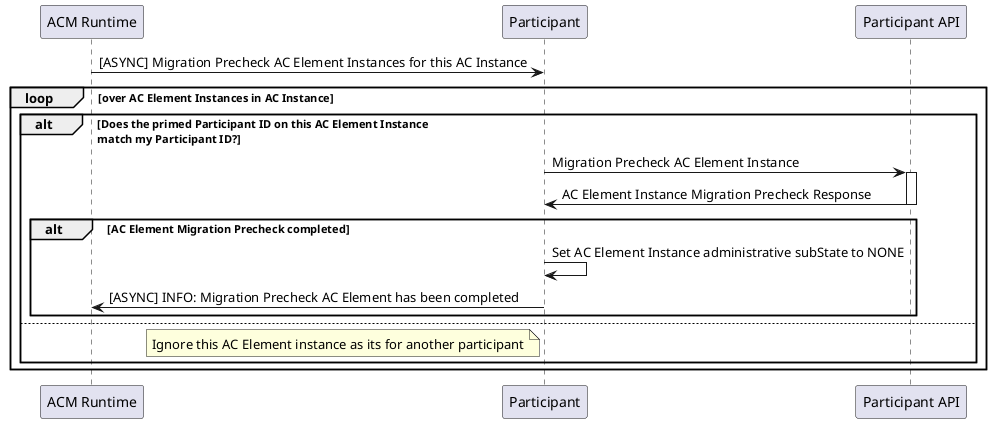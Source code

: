 @startuml
participant "ACM Runtime"
participant Participant
participant "Participant API"

"ACM Runtime" -> Participant: [ASYNC] Migration Precheck AC Element Instances for this AC Instance

loop over AC Element Instances in AC Instance
 alt Does the primed Participant ID on this AC Element Instance\nmatch my Participant ID?
   Participant -> "Participant API": Migration Precheck AC Element Instance
   activate "Participant API"
   Participant <- "Participant API": AC Element Instance Migration Precheck Response
   deactivate "Participant API"
   alt AC Element Migration Precheck completed
    Participant -> Participant: Set AC Element Instance administrative subState to NONE
    "ACM Runtime" <- Participant: [ASYNC] INFO: Migration Precheck AC Element has been completed
   end
 else
  note left of Participant
   Ignore this AC Element instance as its for another participant
  end note
 end
end

@enduml
